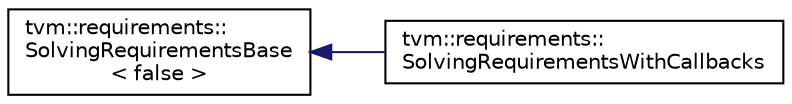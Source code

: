 digraph "Graphical Class Hierarchy"
{
  edge [fontname="Helvetica",fontsize="10",labelfontname="Helvetica",labelfontsize="10"];
  node [fontname="Helvetica",fontsize="10",shape=record];
  rankdir="LR";
  Node0 [label="tvm::requirements::\lSolvingRequirementsBase\l\< false \>",height=0.2,width=0.4,color="black", fillcolor="white", style="filled",URL="$classtvm_1_1requirements_1_1SolvingRequirementsBase.html"];
  Node0 -> Node1 [dir="back",color="midnightblue",fontsize="10",style="solid",fontname="Helvetica"];
  Node1 [label="tvm::requirements::\lSolvingRequirementsWithCallbacks",height=0.2,width=0.4,color="black", fillcolor="white", style="filled",URL="$classtvm_1_1requirements_1_1SolvingRequirementsWithCallbacks.html"];
}
